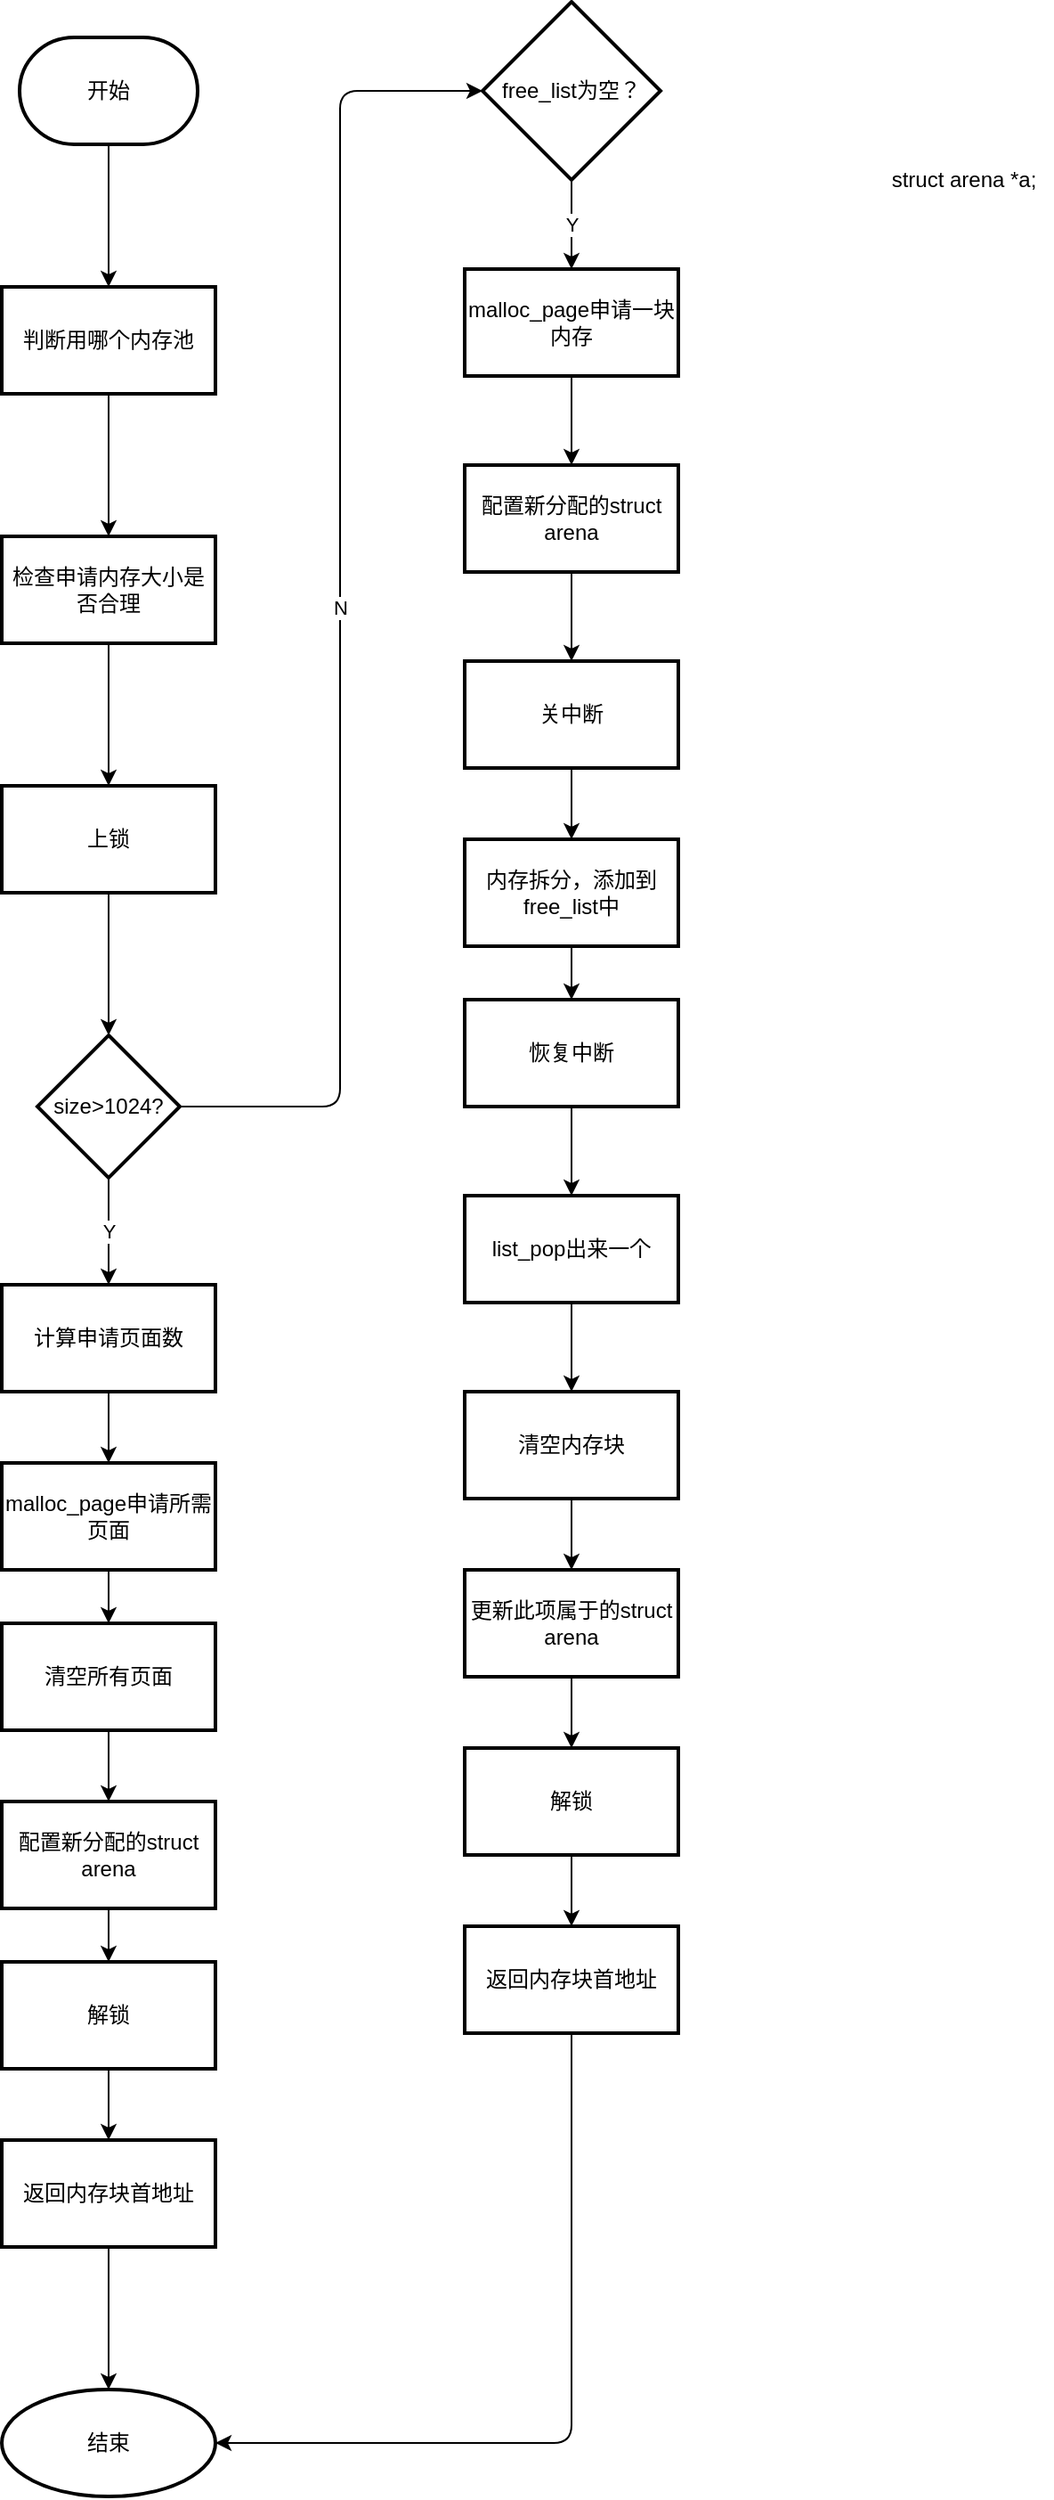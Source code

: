 <mxfile>
    <diagram id="GS3HkEAql2vdndBL9QhX" name="第 1 页">
        <mxGraphModel dx="733" dy="567" grid="1" gridSize="10" guides="1" tooltips="1" connect="1" arrows="1" fold="1" page="1" pageScale="1" pageWidth="827" pageHeight="1169" math="0" shadow="0">
            <root>
                <mxCell id="0"/>
                <mxCell id="1" parent="0"/>
                <mxCell id="4" value="" style="edgeStyle=none;html=1;" parent="1" source="2" target="3" edge="1">
                    <mxGeometry relative="1" as="geometry"/>
                </mxCell>
                <mxCell id="2" value="开始" style="strokeWidth=2;html=1;shape=mxgraph.flowchart.terminator;whiteSpace=wrap;" parent="1" vertex="1">
                    <mxGeometry x="100" y="30" width="100" height="60" as="geometry"/>
                </mxCell>
                <mxCell id="6" value="" style="edgeStyle=none;html=1;" parent="1" source="3" target="5" edge="1">
                    <mxGeometry relative="1" as="geometry"/>
                </mxCell>
                <mxCell id="3" value="判断用哪个内存池" style="whiteSpace=wrap;html=1;strokeWidth=2;" parent="1" vertex="1">
                    <mxGeometry x="90" y="170" width="120" height="60" as="geometry"/>
                </mxCell>
                <mxCell id="32" value="" style="edgeStyle=none;html=1;" edge="1" parent="1" source="5" target="31">
                    <mxGeometry relative="1" as="geometry"/>
                </mxCell>
                <mxCell id="5" value="检查申请内存大小是否合理" style="whiteSpace=wrap;html=1;strokeWidth=2;" parent="1" vertex="1">
                    <mxGeometry x="90" y="310" width="120" height="60" as="geometry"/>
                </mxCell>
                <mxCell id="16" value="N" style="edgeStyle=none;html=1;entryX=0;entryY=0.5;entryDx=0;entryDy=0;" parent="1" source="7" edge="1">
                    <mxGeometry relative="1" as="geometry">
                        <mxPoint x="360" y="60" as="targetPoint"/>
                        <Array as="points">
                            <mxPoint x="280" y="630"/>
                            <mxPoint x="280" y="480"/>
                            <mxPoint x="280" y="60"/>
                        </Array>
                    </mxGeometry>
                </mxCell>
                <mxCell id="61" value="Y" style="edgeStyle=none;html=1;" edge="1" parent="1" source="7" target="60">
                    <mxGeometry relative="1" as="geometry"/>
                </mxCell>
                <mxCell id="7" value="size&amp;gt;1024?" style="rhombus;whiteSpace=wrap;html=1;strokeWidth=2;" parent="1" vertex="1">
                    <mxGeometry x="110" y="590" width="80" height="80" as="geometry"/>
                </mxCell>
                <mxCell id="24" value="Y" style="edgeStyle=none;html=1;" edge="1" parent="1" source="17" target="23">
                    <mxGeometry relative="1" as="geometry"/>
                </mxCell>
                <mxCell id="17" value="free_list为空？" style="strokeWidth=2;html=1;shape=mxgraph.flowchart.decision;whiteSpace=wrap;" parent="1" vertex="1">
                    <mxGeometry x="360" y="10" width="100" height="100" as="geometry"/>
                </mxCell>
                <mxCell id="41" style="edgeStyle=none;html=1;exitX=0.5;exitY=1;exitDx=0;exitDy=0;entryX=0.5;entryY=0;entryDx=0;entryDy=0;" edge="1" parent="1" source="23" target="27">
                    <mxGeometry relative="1" as="geometry"/>
                </mxCell>
                <mxCell id="23" value="malloc_page申请一块内存" style="whiteSpace=wrap;html=1;strokeWidth=2;" vertex="1" parent="1">
                    <mxGeometry x="350" y="160" width="120" height="60" as="geometry"/>
                </mxCell>
                <mxCell id="35" value="" style="edgeStyle=none;html=1;" edge="1" parent="1" source="27" target="34">
                    <mxGeometry relative="1" as="geometry"/>
                </mxCell>
                <mxCell id="27" value="配置新分配的struct arena" style="whiteSpace=wrap;html=1;strokeWidth=2;" vertex="1" parent="1">
                    <mxGeometry x="350" y="270" width="120" height="60" as="geometry"/>
                </mxCell>
                <mxCell id="38" value="" style="edgeStyle=none;html=1;" edge="1" parent="1" source="29" target="37">
                    <mxGeometry relative="1" as="geometry"/>
                </mxCell>
                <mxCell id="29" value="内存拆分，添加到free_list中" style="whiteSpace=wrap;html=1;strokeWidth=2;" vertex="1" parent="1">
                    <mxGeometry x="350" y="480" width="120" height="60" as="geometry"/>
                </mxCell>
                <mxCell id="33" style="edgeStyle=none;html=1;entryX=0.5;entryY=0;entryDx=0;entryDy=0;" edge="1" parent="1" source="31" target="7">
                    <mxGeometry relative="1" as="geometry"/>
                </mxCell>
                <mxCell id="31" value="上锁" style="whiteSpace=wrap;html=1;strokeWidth=2;" vertex="1" parent="1">
                    <mxGeometry x="90" y="450" width="120" height="60" as="geometry"/>
                </mxCell>
                <mxCell id="36" style="edgeStyle=none;html=1;exitX=0.5;exitY=1;exitDx=0;exitDy=0;entryX=0.5;entryY=0;entryDx=0;entryDy=0;" edge="1" parent="1" source="34" target="29">
                    <mxGeometry relative="1" as="geometry"/>
                </mxCell>
                <mxCell id="34" value="关中断" style="whiteSpace=wrap;html=1;strokeWidth=2;" vertex="1" parent="1">
                    <mxGeometry x="350" y="380" width="120" height="60" as="geometry"/>
                </mxCell>
                <mxCell id="43" value="" style="edgeStyle=none;html=1;" edge="1" parent="1" source="37" target="42">
                    <mxGeometry relative="1" as="geometry"/>
                </mxCell>
                <mxCell id="37" value="恢复中断" style="whiteSpace=wrap;html=1;strokeWidth=2;" vertex="1" parent="1">
                    <mxGeometry x="350" y="570" width="120" height="60" as="geometry"/>
                </mxCell>
                <mxCell id="69" value="" style="edgeStyle=none;html=1;" edge="1" parent="1" source="42" target="68">
                    <mxGeometry relative="1" as="geometry"/>
                </mxCell>
                <mxCell id="42" value="list_pop出来一个" style="whiteSpace=wrap;html=1;strokeWidth=2;" vertex="1" parent="1">
                    <mxGeometry x="350" y="680" width="120" height="60" as="geometry"/>
                </mxCell>
                <mxCell id="53" value="" style="edgeStyle=none;html=1;" edge="1" parent="1" source="44" target="52">
                    <mxGeometry relative="1" as="geometry"/>
                </mxCell>
                <mxCell id="44" value="更新此项属于的struct arena" style="whiteSpace=wrap;html=1;strokeWidth=2;" vertex="1" parent="1">
                    <mxGeometry x="350" y="890" width="120" height="60" as="geometry"/>
                </mxCell>
                <mxCell id="48" value="struct arena *a;" style="text;html=1;align=center;verticalAlign=middle;resizable=0;points=[];autosize=1;strokeColor=none;fillColor=none;" vertex="1" parent="1">
                    <mxGeometry x="580" y="100" width="100" height="20" as="geometry"/>
                </mxCell>
                <mxCell id="87" style="edgeStyle=none;html=1;entryX=1;entryY=0.5;entryDx=0;entryDy=0;" edge="1" parent="1" source="49" target="85">
                    <mxGeometry relative="1" as="geometry">
                        <Array as="points">
                            <mxPoint x="410" y="1380"/>
                        </Array>
                    </mxGeometry>
                </mxCell>
                <mxCell id="49" value="返回内存块首地址" style="whiteSpace=wrap;html=1;strokeWidth=2;" vertex="1" parent="1">
                    <mxGeometry x="350" y="1090" width="120" height="60" as="geometry"/>
                </mxCell>
                <mxCell id="54" style="edgeStyle=none;html=1;" edge="1" parent="1" source="52" target="49">
                    <mxGeometry relative="1" as="geometry"/>
                </mxCell>
                <mxCell id="52" value="解锁" style="whiteSpace=wrap;html=1;strokeWidth=2;" vertex="1" parent="1">
                    <mxGeometry x="350" y="990" width="120" height="60" as="geometry"/>
                </mxCell>
                <mxCell id="64" value="" style="edgeStyle=none;html=1;" edge="1" parent="1" source="60" target="63">
                    <mxGeometry relative="1" as="geometry"/>
                </mxCell>
                <mxCell id="60" value="计算申请页面数" style="whiteSpace=wrap;html=1;strokeWidth=2;" vertex="1" parent="1">
                    <mxGeometry x="90" y="730" width="120" height="60" as="geometry"/>
                </mxCell>
                <mxCell id="72" value="" style="edgeStyle=none;html=1;" edge="1" parent="1" source="63" target="71">
                    <mxGeometry relative="1" as="geometry"/>
                </mxCell>
                <mxCell id="63" value="malloc_page申请所需页面" style="whiteSpace=wrap;html=1;strokeWidth=2;" vertex="1" parent="1">
                    <mxGeometry x="90" y="830" width="120" height="60" as="geometry"/>
                </mxCell>
                <mxCell id="70" style="edgeStyle=none;html=1;" edge="1" parent="1" source="68" target="44">
                    <mxGeometry relative="1" as="geometry"/>
                </mxCell>
                <mxCell id="68" value="清空内存块" style="whiteSpace=wrap;html=1;strokeWidth=2;" vertex="1" parent="1">
                    <mxGeometry x="350" y="790" width="120" height="60" as="geometry"/>
                </mxCell>
                <mxCell id="77" style="edgeStyle=none;html=1;entryX=0.5;entryY=0;entryDx=0;entryDy=0;" edge="1" parent="1" source="71" target="76">
                    <mxGeometry relative="1" as="geometry"/>
                </mxCell>
                <mxCell id="71" value="清空所有页面" style="whiteSpace=wrap;html=1;strokeWidth=2;" vertex="1" parent="1">
                    <mxGeometry x="90" y="920" width="120" height="60" as="geometry"/>
                </mxCell>
                <mxCell id="84" style="edgeStyle=none;html=1;entryX=0.5;entryY=0;entryDx=0;entryDy=0;" edge="1" parent="1" source="76" target="80">
                    <mxGeometry relative="1" as="geometry"/>
                </mxCell>
                <mxCell id="76" value="配置新分配的struct arena" style="whiteSpace=wrap;html=1;strokeWidth=2;" vertex="1" parent="1">
                    <mxGeometry x="90" y="1020" width="120" height="60" as="geometry"/>
                </mxCell>
                <mxCell id="86" value="" style="edgeStyle=none;html=1;" edge="1" parent="1" source="78" target="85">
                    <mxGeometry relative="1" as="geometry"/>
                </mxCell>
                <mxCell id="78" value="返回内存块首地址" style="whiteSpace=wrap;html=1;strokeWidth=2;" vertex="1" parent="1">
                    <mxGeometry x="90" y="1210" width="120" height="60" as="geometry"/>
                </mxCell>
                <mxCell id="79" style="edgeStyle=none;html=1;" edge="1" source="80" target="78" parent="1">
                    <mxGeometry relative="1" as="geometry"/>
                </mxCell>
                <mxCell id="80" value="解锁" style="whiteSpace=wrap;html=1;strokeWidth=2;" vertex="1" parent="1">
                    <mxGeometry x="90" y="1110" width="120" height="60" as="geometry"/>
                </mxCell>
                <mxCell id="85" value="结束" style="ellipse;whiteSpace=wrap;html=1;strokeWidth=2;" vertex="1" parent="1">
                    <mxGeometry x="90" y="1350" width="120" height="60" as="geometry"/>
                </mxCell>
            </root>
        </mxGraphModel>
    </diagram>
</mxfile>